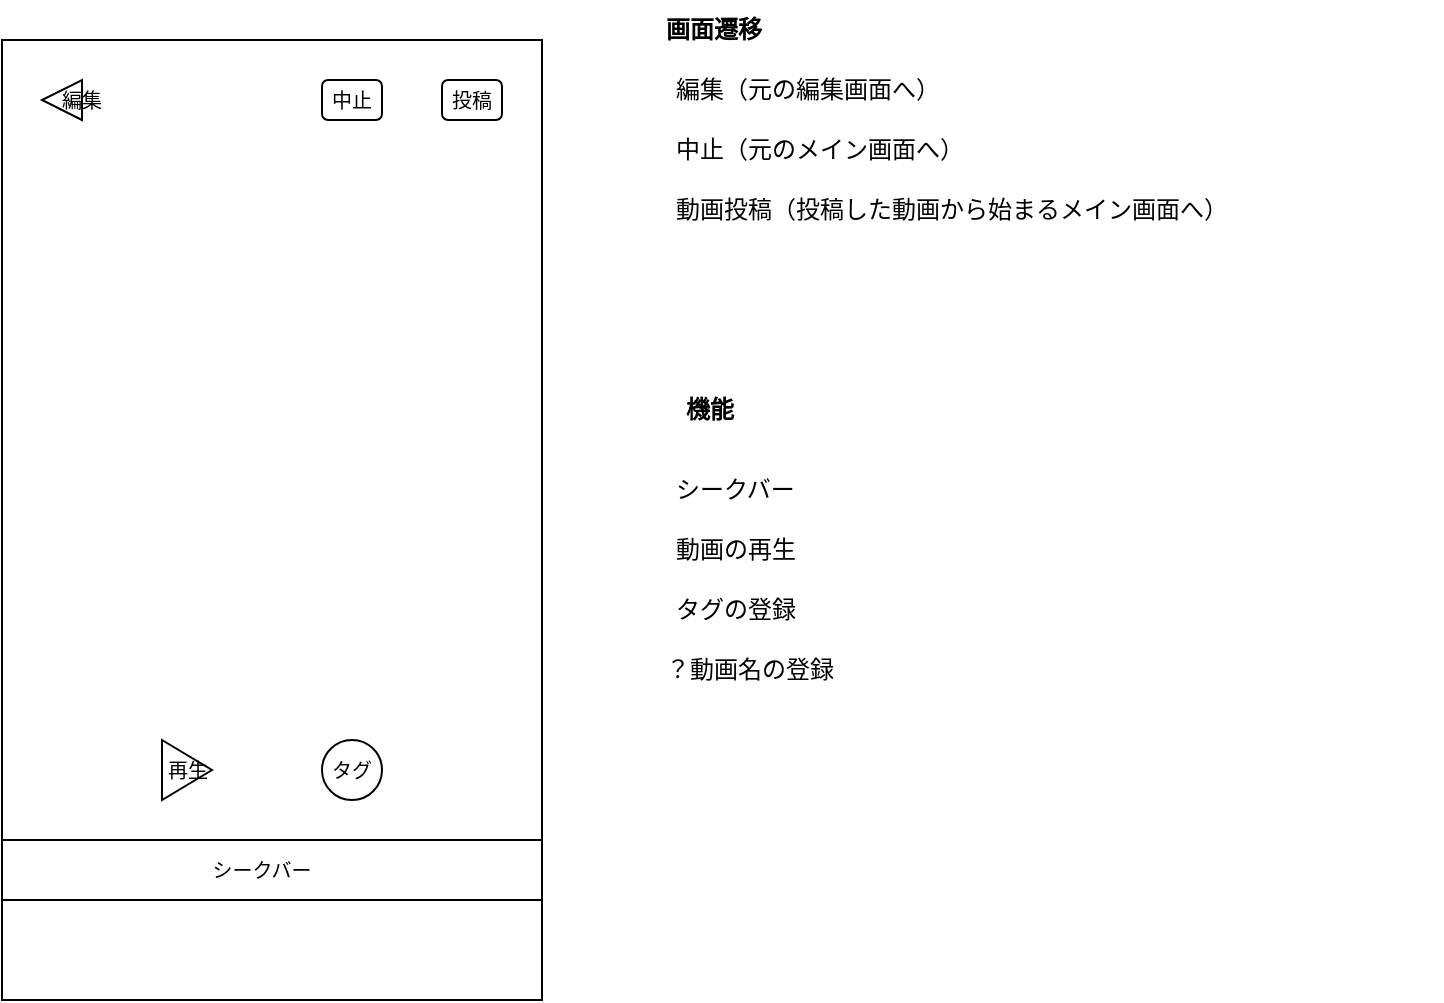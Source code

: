 <mxfile>
    <diagram id="OLNasJUNqGubWl8xz6LC" name="Page-1">
        <mxGraphModel dx="443" dy="333" grid="1" gridSize="10" guides="1" tooltips="1" connect="1" arrows="1" fold="1" page="1" pageScale="1" pageWidth="850" pageHeight="1100" math="0" shadow="0">
            <root>
                <mxCell id="0"/>
                <mxCell id="1" parent="0"/>
                <mxCell id="2" value="" style="rounded=0;whiteSpace=wrap;html=1;fillColor=none;" parent="1" vertex="1">
                    <mxGeometry x="210" y="380" width="270" height="480" as="geometry"/>
                </mxCell>
                <mxCell id="3" value="&lt;b&gt;機能&lt;/b&gt;" style="text;html=1;strokeColor=none;fillColor=none;align=left;verticalAlign=middle;whiteSpace=wrap;rounded=0;" parent="1" vertex="1">
                    <mxGeometry x="550" y="550" width="380" height="30" as="geometry"/>
                </mxCell>
                <mxCell id="4" value="&lt;b&gt;画面遷移&lt;/b&gt;&lt;span style=&quot;color: rgba(0, 0, 0, 0); font-family: monospace; font-size: 0px;&quot;&gt;%3CmxGraphModel%3E%3Croot%3E%3CmxCell%20id%3D%220%22%2F%3E%3CmxCell%20id%3D%221%22%20parent%3D%220%22%2F%3E%3CmxCell%20id%3D%222%22%20value%3D%22%26lt%3Bb%26gt%3B%E6%A9%9F%E8%83%BD%26lt%3B%2Fb%26gt%3B%22%20style%3D%22text%3Bhtml%3D1%3BstrokeColor%3Dnone%3BfillColor%3Dnone%3Balign%3Dleft%3BverticalAlign%3Dmiddle%3BwhiteSpace%3Dwrap%3Brounded%3D0%3B%22%20vertex%3D%221%22%20parent%3D%221%22%3E%3CmxGeometry%20x%3D%22425%22%20y%3D%2260%22%20width%3D%22380%22%20height%3D%2230%22%20as%3D%22geometry%22%2F%3E%3C%2FmxCell%3E%3C%2Froot%3E%3C%2FmxGraphModel%3E&lt;/span&gt;" style="text;html=1;strokeColor=none;fillColor=none;align=left;verticalAlign=middle;whiteSpace=wrap;rounded=0;" parent="1" vertex="1">
                    <mxGeometry x="540" y="360" width="380" height="30" as="geometry"/>
                </mxCell>
                <mxCell id="6" value="動画の再生" style="text;html=1;strokeColor=none;fillColor=none;align=left;verticalAlign=middle;whiteSpace=wrap;rounded=0;" parent="1" vertex="1">
                    <mxGeometry x="545" y="620" width="380" height="30" as="geometry"/>
                </mxCell>
                <mxCell id="7" value="シークバー" style="text;html=1;strokeColor=none;fillColor=none;align=left;verticalAlign=middle;whiteSpace=wrap;rounded=0;" parent="1" vertex="1">
                    <mxGeometry x="545" y="590" width="380" height="30" as="geometry"/>
                </mxCell>
                <mxCell id="10" value="中止（元のメイン画面へ）" style="text;html=1;strokeColor=none;fillColor=none;align=left;verticalAlign=middle;whiteSpace=wrap;rounded=0;" parent="1" vertex="1">
                    <mxGeometry x="545" y="420" width="380" height="30" as="geometry"/>
                </mxCell>
                <mxCell id="11" value="動画投稿（投稿した動画から始まるメイン画面へ）" style="text;html=1;strokeColor=none;fillColor=none;align=left;verticalAlign=middle;whiteSpace=wrap;rounded=0;" parent="1" vertex="1">
                    <mxGeometry x="545" y="450" width="280" height="30" as="geometry"/>
                </mxCell>
                <mxCell id="12" value="編集（元の編集画面へ）" style="text;html=1;strokeColor=none;fillColor=none;align=left;verticalAlign=middle;whiteSpace=wrap;rounded=0;" parent="1" vertex="1">
                    <mxGeometry x="545" y="390" width="380" height="30" as="geometry"/>
                </mxCell>
                <mxCell id="13" value="タグの登録" style="text;html=1;strokeColor=none;fillColor=none;align=left;verticalAlign=middle;whiteSpace=wrap;rounded=0;" parent="1" vertex="1">
                    <mxGeometry x="545" y="650" width="380" height="30" as="geometry"/>
                </mxCell>
                <mxCell id="14" value="？動画名の登録" style="text;html=1;strokeColor=none;fillColor=none;align=left;verticalAlign=middle;whiteSpace=wrap;rounded=0;" parent="1" vertex="1">
                    <mxGeometry x="540" y="680" width="380" height="30" as="geometry"/>
                </mxCell>
                <mxCell id="15" value="" style="rounded=0;whiteSpace=wrap;html=1;" vertex="1" parent="1">
                    <mxGeometry x="210" y="780" width="270" height="30" as="geometry"/>
                </mxCell>
                <mxCell id="16" value="" style="triangle;whiteSpace=wrap;html=1;rotation=-180;" vertex="1" parent="1">
                    <mxGeometry x="230" y="400" width="20" height="20" as="geometry"/>
                </mxCell>
                <mxCell id="17" value="" style="rounded=1;whiteSpace=wrap;html=1;" vertex="1" parent="1">
                    <mxGeometry x="430" y="400" width="30" height="20" as="geometry"/>
                </mxCell>
                <mxCell id="18" value="" style="rounded=1;whiteSpace=wrap;html=1;" vertex="1" parent="1">
                    <mxGeometry x="370" y="400" width="30" height="20" as="geometry"/>
                </mxCell>
                <mxCell id="19" value="" style="triangle;whiteSpace=wrap;html=1;rotation=0;" vertex="1" parent="1">
                    <mxGeometry x="290" y="730" width="25" height="30" as="geometry"/>
                </mxCell>
                <mxCell id="20" value="" style="ellipse;whiteSpace=wrap;html=1;aspect=fixed;" vertex="1" parent="1">
                    <mxGeometry x="370" y="730" width="30" height="30" as="geometry"/>
                </mxCell>
                <mxCell id="22" value="&lt;font style=&quot;font-size: 10px;&quot;&gt;再生&lt;/font&gt;" style="text;html=1;strokeColor=none;fillColor=none;align=center;verticalAlign=middle;whiteSpace=wrap;rounded=0;" vertex="1" parent="1">
                    <mxGeometry x="272.5" y="730" width="60" height="30" as="geometry"/>
                </mxCell>
                <mxCell id="23" value="タグ" style="text;html=1;strokeColor=none;fillColor=none;align=center;verticalAlign=middle;whiteSpace=wrap;rounded=0;fontSize=10;" vertex="1" parent="1">
                    <mxGeometry x="355" y="730" width="60" height="30" as="geometry"/>
                </mxCell>
                <mxCell id="24" value="シークバー" style="text;html=1;strokeColor=none;fillColor=none;align=center;verticalAlign=middle;whiteSpace=wrap;rounded=0;fontSize=10;" vertex="1" parent="1">
                    <mxGeometry x="310" y="780" width="60" height="30" as="geometry"/>
                </mxCell>
                <mxCell id="25" value="編集" style="text;html=1;strokeColor=none;fillColor=none;align=center;verticalAlign=middle;whiteSpace=wrap;rounded=0;fontSize=10;" vertex="1" parent="1">
                    <mxGeometry x="220" y="395" width="60" height="30" as="geometry"/>
                </mxCell>
                <mxCell id="26" value="中止" style="text;html=1;strokeColor=none;fillColor=none;align=center;verticalAlign=middle;whiteSpace=wrap;rounded=0;fontSize=10;" vertex="1" parent="1">
                    <mxGeometry x="355" y="395" width="60" height="30" as="geometry"/>
                </mxCell>
                <mxCell id="27" value="投稿" style="text;html=1;strokeColor=none;fillColor=none;align=center;verticalAlign=middle;whiteSpace=wrap;rounded=0;fontSize=10;" vertex="1" parent="1">
                    <mxGeometry x="415" y="395" width="60" height="30" as="geometry"/>
                </mxCell>
            </root>
        </mxGraphModel>
    </diagram>
</mxfile>